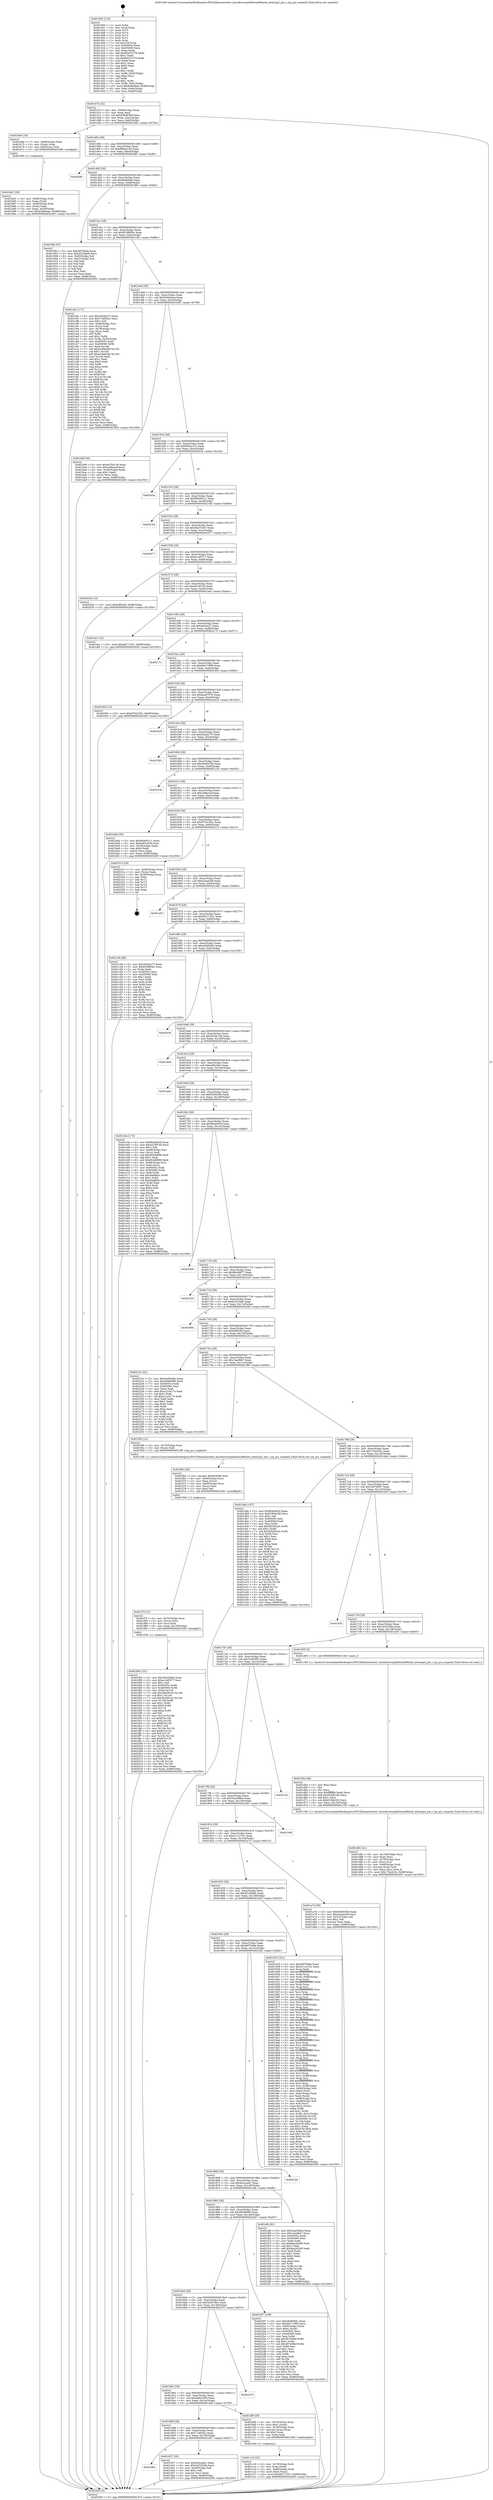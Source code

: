 digraph "0x401400" {
  label = "0x401400 (/mnt/c/Users/mathe/Desktop/tcc/POCII/binaries/extr_linuxdriversplatformx86intel_atomisp2_pm.c_isp_pci_suspend_Final-ollvm.out::main(0))"
  labelloc = "t"
  node[shape=record]

  Entry [label="",width=0.3,height=0.3,shape=circle,fillcolor=black,style=filled]
  "0x401474" [label="{
     0x401474 [32]\l
     | [instrs]\l
     &nbsp;&nbsp;0x401474 \<+6\>: mov -0x98(%rbp),%eax\l
     &nbsp;&nbsp;0x40147a \<+2\>: mov %eax,%ecx\l
     &nbsp;&nbsp;0x40147c \<+6\>: sub $0x836d93b9,%ecx\l
     &nbsp;&nbsp;0x401482 \<+6\>: mov %eax,-0xac(%rbp)\l
     &nbsp;&nbsp;0x401488 \<+6\>: mov %ecx,-0xb0(%rbp)\l
     &nbsp;&nbsp;0x40148e \<+6\>: je 0000000000401b6e \<main+0x76e\>\l
  }"]
  "0x401b6e" [label="{
     0x401b6e [19]\l
     | [instrs]\l
     &nbsp;&nbsp;0x401b6e \<+7\>: mov -0x88(%rbp),%rax\l
     &nbsp;&nbsp;0x401b75 \<+3\>: mov (%rax),%rax\l
     &nbsp;&nbsp;0x401b78 \<+4\>: mov 0x8(%rax),%rdi\l
     &nbsp;&nbsp;0x401b7c \<+5\>: call 0000000000401060 \<atoi@plt\>\l
     | [calls]\l
     &nbsp;&nbsp;0x401060 \{1\} (unknown)\l
  }"]
  "0x401494" [label="{
     0x401494 [28]\l
     | [instrs]\l
     &nbsp;&nbsp;0x401494 \<+5\>: jmp 0000000000401499 \<main+0x99\>\l
     &nbsp;&nbsp;0x401499 \<+6\>: mov -0xac(%rbp),%eax\l
     &nbsp;&nbsp;0x40149f \<+5\>: sub $0x889a414d,%eax\l
     &nbsp;&nbsp;0x4014a4 \<+6\>: mov %eax,-0xb4(%rbp)\l
     &nbsp;&nbsp;0x4014aa \<+6\>: je 00000000004020f6 \<main+0xcf6\>\l
  }"]
  Exit [label="",width=0.3,height=0.3,shape=circle,fillcolor=black,style=filled,peripheries=2]
  "0x4020f6" [label="{
     0x4020f6\l
  }", style=dashed]
  "0x4014b0" [label="{
     0x4014b0 [28]\l
     | [instrs]\l
     &nbsp;&nbsp;0x4014b0 \<+5\>: jmp 00000000004014b5 \<main+0xb5\>\l
     &nbsp;&nbsp;0x4014b5 \<+6\>: mov -0xac(%rbp),%eax\l
     &nbsp;&nbsp;0x4014bb \<+5\>: sub $0x8afe66a0,%eax\l
     &nbsp;&nbsp;0x4014c0 \<+6\>: mov %eax,-0xb8(%rbp)\l
     &nbsp;&nbsp;0x4014c6 \<+6\>: je 00000000004018fe \<main+0x4fe\>\l
  }"]
  "0x401f94" [label="{
     0x401f94 [151]\l
     | [instrs]\l
     &nbsp;&nbsp;0x401f94 \<+5\>: mov $0x34a309bd,%eax\l
     &nbsp;&nbsp;0x401f99 \<+5\>: mov $0xa1cd5577,%esi\l
     &nbsp;&nbsp;0x401f9e \<+2\>: mov $0x1,%dl\l
     &nbsp;&nbsp;0x401fa0 \<+8\>: mov 0x40505c,%r8d\l
     &nbsp;&nbsp;0x401fa8 \<+8\>: mov 0x405060,%r9d\l
     &nbsp;&nbsp;0x401fb0 \<+3\>: mov %r8d,%r10d\l
     &nbsp;&nbsp;0x401fb3 \<+7\>: add $0x26a091e2,%r10d\l
     &nbsp;&nbsp;0x401fba \<+4\>: sub $0x1,%r10d\l
     &nbsp;&nbsp;0x401fbe \<+7\>: sub $0x26a091e2,%r10d\l
     &nbsp;&nbsp;0x401fc5 \<+4\>: imul %r10d,%r8d\l
     &nbsp;&nbsp;0x401fc9 \<+4\>: and $0x1,%r8d\l
     &nbsp;&nbsp;0x401fcd \<+4\>: cmp $0x0,%r8d\l
     &nbsp;&nbsp;0x401fd1 \<+4\>: sete %r11b\l
     &nbsp;&nbsp;0x401fd5 \<+4\>: cmp $0xa,%r9d\l
     &nbsp;&nbsp;0x401fd9 \<+3\>: setl %bl\l
     &nbsp;&nbsp;0x401fdc \<+3\>: mov %r11b,%r14b\l
     &nbsp;&nbsp;0x401fdf \<+4\>: xor $0xff,%r14b\l
     &nbsp;&nbsp;0x401fe3 \<+3\>: mov %bl,%r15b\l
     &nbsp;&nbsp;0x401fe6 \<+4\>: xor $0xff,%r15b\l
     &nbsp;&nbsp;0x401fea \<+3\>: xor $0x1,%dl\l
     &nbsp;&nbsp;0x401fed \<+3\>: mov %r14b,%r12b\l
     &nbsp;&nbsp;0x401ff0 \<+4\>: and $0xff,%r12b\l
     &nbsp;&nbsp;0x401ff4 \<+3\>: and %dl,%r11b\l
     &nbsp;&nbsp;0x401ff7 \<+3\>: mov %r15b,%r13b\l
     &nbsp;&nbsp;0x401ffa \<+4\>: and $0xff,%r13b\l
     &nbsp;&nbsp;0x401ffe \<+2\>: and %dl,%bl\l
     &nbsp;&nbsp;0x402000 \<+3\>: or %r11b,%r12b\l
     &nbsp;&nbsp;0x402003 \<+3\>: or %bl,%r13b\l
     &nbsp;&nbsp;0x402006 \<+3\>: xor %r13b,%r12b\l
     &nbsp;&nbsp;0x402009 \<+3\>: or %r15b,%r14b\l
     &nbsp;&nbsp;0x40200c \<+4\>: xor $0xff,%r14b\l
     &nbsp;&nbsp;0x402010 \<+3\>: or $0x1,%dl\l
     &nbsp;&nbsp;0x402013 \<+3\>: and %dl,%r14b\l
     &nbsp;&nbsp;0x402016 \<+3\>: or %r14b,%r12b\l
     &nbsp;&nbsp;0x402019 \<+4\>: test $0x1,%r12b\l
     &nbsp;&nbsp;0x40201d \<+3\>: cmovne %esi,%eax\l
     &nbsp;&nbsp;0x402020 \<+6\>: mov %eax,-0x98(%rbp)\l
     &nbsp;&nbsp;0x402026 \<+5\>: jmp 0000000000402450 \<main+0x1050\>\l
  }"]
  "0x4018fe" [label="{
     0x4018fe [53]\l
     | [instrs]\l
     &nbsp;&nbsp;0x4018fe \<+5\>: mov $0x46f794de,%eax\l
     &nbsp;&nbsp;0x401903 \<+5\>: mov $0x4223bbf4,%ecx\l
     &nbsp;&nbsp;0x401908 \<+6\>: mov -0x92(%rbp),%dl\l
     &nbsp;&nbsp;0x40190e \<+7\>: mov -0x91(%rbp),%sil\l
     &nbsp;&nbsp;0x401915 \<+3\>: mov %dl,%dil\l
     &nbsp;&nbsp;0x401918 \<+3\>: and %sil,%dil\l
     &nbsp;&nbsp;0x40191b \<+3\>: xor %sil,%dl\l
     &nbsp;&nbsp;0x40191e \<+3\>: or %dl,%dil\l
     &nbsp;&nbsp;0x401921 \<+4\>: test $0x1,%dil\l
     &nbsp;&nbsp;0x401925 \<+3\>: cmovne %ecx,%eax\l
     &nbsp;&nbsp;0x401928 \<+6\>: mov %eax,-0x98(%rbp)\l
     &nbsp;&nbsp;0x40192e \<+5\>: jmp 0000000000402450 \<main+0x1050\>\l
  }"]
  "0x4014cc" [label="{
     0x4014cc [28]\l
     | [instrs]\l
     &nbsp;&nbsp;0x4014cc \<+5\>: jmp 00000000004014d1 \<main+0xd1\>\l
     &nbsp;&nbsp;0x4014d1 \<+6\>: mov -0xac(%rbp),%eax\l
     &nbsp;&nbsp;0x4014d7 \<+5\>: sub $0x933880bc,%eax\l
     &nbsp;&nbsp;0x4014dc \<+6\>: mov %eax,-0xbc(%rbp)\l
     &nbsp;&nbsp;0x4014e2 \<+6\>: je 0000000000401c8c \<main+0x88c\>\l
  }"]
  "0x402450" [label="{
     0x402450 [5]\l
     | [instrs]\l
     &nbsp;&nbsp;0x402450 \<+5\>: jmp 0000000000401474 \<main+0x74\>\l
  }"]
  "0x401400" [label="{
     0x401400 [116]\l
     | [instrs]\l
     &nbsp;&nbsp;0x401400 \<+1\>: push %rbp\l
     &nbsp;&nbsp;0x401401 \<+3\>: mov %rsp,%rbp\l
     &nbsp;&nbsp;0x401404 \<+2\>: push %r15\l
     &nbsp;&nbsp;0x401406 \<+2\>: push %r14\l
     &nbsp;&nbsp;0x401408 \<+2\>: push %r13\l
     &nbsp;&nbsp;0x40140a \<+2\>: push %r12\l
     &nbsp;&nbsp;0x40140c \<+1\>: push %rbx\l
     &nbsp;&nbsp;0x40140d \<+7\>: sub $0x158,%rsp\l
     &nbsp;&nbsp;0x401414 \<+7\>: mov 0x40505c,%eax\l
     &nbsp;&nbsp;0x40141b \<+7\>: mov 0x405060,%ecx\l
     &nbsp;&nbsp;0x401422 \<+2\>: mov %eax,%edx\l
     &nbsp;&nbsp;0x401424 \<+6\>: add $0xb0251378,%edx\l
     &nbsp;&nbsp;0x40142a \<+3\>: sub $0x1,%edx\l
     &nbsp;&nbsp;0x40142d \<+6\>: sub $0xb0251378,%edx\l
     &nbsp;&nbsp;0x401433 \<+3\>: imul %edx,%eax\l
     &nbsp;&nbsp;0x401436 \<+3\>: and $0x1,%eax\l
     &nbsp;&nbsp;0x401439 \<+3\>: cmp $0x0,%eax\l
     &nbsp;&nbsp;0x40143c \<+4\>: sete %r8b\l
     &nbsp;&nbsp;0x401440 \<+4\>: and $0x1,%r8b\l
     &nbsp;&nbsp;0x401444 \<+7\>: mov %r8b,-0x92(%rbp)\l
     &nbsp;&nbsp;0x40144b \<+3\>: cmp $0xa,%ecx\l
     &nbsp;&nbsp;0x40144e \<+4\>: setl %r8b\l
     &nbsp;&nbsp;0x401452 \<+4\>: and $0x1,%r8b\l
     &nbsp;&nbsp;0x401456 \<+7\>: mov %r8b,-0x91(%rbp)\l
     &nbsp;&nbsp;0x40145d \<+10\>: movl $0x8afe66a0,-0x98(%rbp)\l
     &nbsp;&nbsp;0x401467 \<+6\>: mov %edi,-0x9c(%rbp)\l
     &nbsp;&nbsp;0x40146d \<+7\>: mov %rsi,-0xa8(%rbp)\l
  }"]
  "0x401f7f" [label="{
     0x401f7f [21]\l
     | [instrs]\l
     &nbsp;&nbsp;0x401f7f \<+4\>: mov -0x70(%rbp),%rcx\l
     &nbsp;&nbsp;0x401f83 \<+3\>: mov (%rcx),%rcx\l
     &nbsp;&nbsp;0x401f86 \<+3\>: mov %rcx,%rdi\l
     &nbsp;&nbsp;0x401f89 \<+6\>: mov %eax,-0x158(%rbp)\l
     &nbsp;&nbsp;0x401f8f \<+5\>: call 0000000000401030 \<free@plt\>\l
     | [calls]\l
     &nbsp;&nbsp;0x401030 \{1\} (unknown)\l
  }"]
  "0x401c8c" [label="{
     0x401c8c [171]\l
     | [instrs]\l
     &nbsp;&nbsp;0x401c8c \<+5\>: mov $0xc62da275,%eax\l
     &nbsp;&nbsp;0x401c91 \<+5\>: mov $0x71df45ec,%ecx\l
     &nbsp;&nbsp;0x401c96 \<+2\>: mov $0x1,%dl\l
     &nbsp;&nbsp;0x401c98 \<+4\>: mov -0x68(%rbp),%rsi\l
     &nbsp;&nbsp;0x401c9c \<+2\>: mov (%rsi),%edi\l
     &nbsp;&nbsp;0x401c9e \<+4\>: mov -0x78(%rbp),%rsi\l
     &nbsp;&nbsp;0x401ca2 \<+2\>: cmp (%rsi),%edi\l
     &nbsp;&nbsp;0x401ca4 \<+4\>: setl %r8b\l
     &nbsp;&nbsp;0x401ca8 \<+4\>: and $0x1,%r8b\l
     &nbsp;&nbsp;0x401cac \<+4\>: mov %r8b,-0x29(%rbp)\l
     &nbsp;&nbsp;0x401cb0 \<+7\>: mov 0x40505c,%edi\l
     &nbsp;&nbsp;0x401cb7 \<+8\>: mov 0x405060,%r9d\l
     &nbsp;&nbsp;0x401cbf \<+3\>: mov %edi,%r10d\l
     &nbsp;&nbsp;0x401cc2 \<+7\>: sub $0xe24bb2b6,%r10d\l
     &nbsp;&nbsp;0x401cc9 \<+4\>: sub $0x1,%r10d\l
     &nbsp;&nbsp;0x401ccd \<+7\>: add $0xe24bb2b6,%r10d\l
     &nbsp;&nbsp;0x401cd4 \<+4\>: imul %r10d,%edi\l
     &nbsp;&nbsp;0x401cd8 \<+3\>: and $0x1,%edi\l
     &nbsp;&nbsp;0x401cdb \<+3\>: cmp $0x0,%edi\l
     &nbsp;&nbsp;0x401cde \<+4\>: sete %r8b\l
     &nbsp;&nbsp;0x401ce2 \<+4\>: cmp $0xa,%r9d\l
     &nbsp;&nbsp;0x401ce6 \<+4\>: setl %r11b\l
     &nbsp;&nbsp;0x401cea \<+3\>: mov %r8b,%bl\l
     &nbsp;&nbsp;0x401ced \<+3\>: xor $0xff,%bl\l
     &nbsp;&nbsp;0x401cf0 \<+3\>: mov %r11b,%r14b\l
     &nbsp;&nbsp;0x401cf3 \<+4\>: xor $0xff,%r14b\l
     &nbsp;&nbsp;0x401cf7 \<+3\>: xor $0x0,%dl\l
     &nbsp;&nbsp;0x401cfa \<+3\>: mov %bl,%r15b\l
     &nbsp;&nbsp;0x401cfd \<+4\>: and $0x0,%r15b\l
     &nbsp;&nbsp;0x401d01 \<+3\>: and %dl,%r8b\l
     &nbsp;&nbsp;0x401d04 \<+3\>: mov %r14b,%r12b\l
     &nbsp;&nbsp;0x401d07 \<+4\>: and $0x0,%r12b\l
     &nbsp;&nbsp;0x401d0b \<+3\>: and %dl,%r11b\l
     &nbsp;&nbsp;0x401d0e \<+3\>: or %r8b,%r15b\l
     &nbsp;&nbsp;0x401d11 \<+3\>: or %r11b,%r12b\l
     &nbsp;&nbsp;0x401d14 \<+3\>: xor %r12b,%r15b\l
     &nbsp;&nbsp;0x401d17 \<+3\>: or %r14b,%bl\l
     &nbsp;&nbsp;0x401d1a \<+3\>: xor $0xff,%bl\l
     &nbsp;&nbsp;0x401d1d \<+3\>: or $0x0,%dl\l
     &nbsp;&nbsp;0x401d20 \<+2\>: and %dl,%bl\l
     &nbsp;&nbsp;0x401d22 \<+3\>: or %bl,%r15b\l
     &nbsp;&nbsp;0x401d25 \<+4\>: test $0x1,%r15b\l
     &nbsp;&nbsp;0x401d29 \<+3\>: cmovne %ecx,%eax\l
     &nbsp;&nbsp;0x401d2c \<+6\>: mov %eax,-0x98(%rbp)\l
     &nbsp;&nbsp;0x401d32 \<+5\>: jmp 0000000000402450 \<main+0x1050\>\l
  }"]
  "0x4014e8" [label="{
     0x4014e8 [28]\l
     | [instrs]\l
     &nbsp;&nbsp;0x4014e8 \<+5\>: jmp 00000000004014ed \<main+0xed\>\l
     &nbsp;&nbsp;0x4014ed \<+6\>: mov -0xac(%rbp),%eax\l
     &nbsp;&nbsp;0x4014f3 \<+5\>: sub $0x934b4eae,%eax\l
     &nbsp;&nbsp;0x4014f8 \<+6\>: mov %eax,-0xc0(%rbp)\l
     &nbsp;&nbsp;0x4014fe \<+6\>: je 0000000000401b9f \<main+0x79f\>\l
  }"]
  "0x401f62" [label="{
     0x401f62 [29]\l
     | [instrs]\l
     &nbsp;&nbsp;0x401f62 \<+10\>: movabs $0x4030d6,%rdi\l
     &nbsp;&nbsp;0x401f6c \<+4\>: mov -0x60(%rbp),%rcx\l
     &nbsp;&nbsp;0x401f70 \<+2\>: mov %eax,(%rcx)\l
     &nbsp;&nbsp;0x401f72 \<+4\>: mov -0x60(%rbp),%rcx\l
     &nbsp;&nbsp;0x401f76 \<+2\>: mov (%rcx),%esi\l
     &nbsp;&nbsp;0x401f78 \<+2\>: mov $0x0,%al\l
     &nbsp;&nbsp;0x401f7a \<+5\>: call 0000000000401040 \<printf@plt\>\l
     | [calls]\l
     &nbsp;&nbsp;0x401040 \{1\} (unknown)\l
  }"]
  "0x401b9f" [label="{
     0x401b9f [30]\l
     | [instrs]\l
     &nbsp;&nbsp;0x401b9f \<+5\>: mov $0xed7be136,%eax\l
     &nbsp;&nbsp;0x401ba4 \<+5\>: mov $0xce9becaf,%ecx\l
     &nbsp;&nbsp;0x401ba9 \<+3\>: mov -0x30(%rbp),%edx\l
     &nbsp;&nbsp;0x401bac \<+3\>: cmp $0x1,%edx\l
     &nbsp;&nbsp;0x401baf \<+3\>: cmovl %ecx,%eax\l
     &nbsp;&nbsp;0x401bb2 \<+6\>: mov %eax,-0x98(%rbp)\l
     &nbsp;&nbsp;0x401bb8 \<+5\>: jmp 0000000000402450 \<main+0x1050\>\l
  }"]
  "0x401504" [label="{
     0x401504 [28]\l
     | [instrs]\l
     &nbsp;&nbsp;0x401504 \<+5\>: jmp 0000000000401509 \<main+0x109\>\l
     &nbsp;&nbsp;0x401509 \<+6\>: mov -0xac(%rbp),%eax\l
     &nbsp;&nbsp;0x40150f \<+5\>: sub $0x939ac312,%eax\l
     &nbsp;&nbsp;0x401514 \<+6\>: mov %eax,-0xc4(%rbp)\l
     &nbsp;&nbsp;0x40151a \<+6\>: je 000000000040203a \<main+0xc3a\>\l
  }"]
  "0x401d82" [label="{
     0x401d82 [41]\l
     | [instrs]\l
     &nbsp;&nbsp;0x401d82 \<+6\>: mov -0x154(%rbp),%ecx\l
     &nbsp;&nbsp;0x401d88 \<+3\>: imul %eax,%ecx\l
     &nbsp;&nbsp;0x401d8b \<+4\>: mov -0x70(%rbp),%rsi\l
     &nbsp;&nbsp;0x401d8f \<+3\>: mov (%rsi),%rsi\l
     &nbsp;&nbsp;0x401d92 \<+4\>: mov -0x68(%rbp),%rdi\l
     &nbsp;&nbsp;0x401d96 \<+3\>: movslq (%rdi),%rdi\l
     &nbsp;&nbsp;0x401d99 \<+3\>: mov %ecx,(%rsi,%rdi,4)\l
     &nbsp;&nbsp;0x401d9c \<+10\>: movl $0x17be423c,-0x98(%rbp)\l
     &nbsp;&nbsp;0x401da6 \<+5\>: jmp 0000000000402450 \<main+0x1050\>\l
  }"]
  "0x40203a" [label="{
     0x40203a\l
  }", style=dashed]
  "0x401520" [label="{
     0x401520 [28]\l
     | [instrs]\l
     &nbsp;&nbsp;0x401520 \<+5\>: jmp 0000000000401525 \<main+0x125\>\l
     &nbsp;&nbsp;0x401525 \<+6\>: mov -0xac(%rbp),%eax\l
     &nbsp;&nbsp;0x40152b \<+5\>: sub $0x98406211,%eax\l
     &nbsp;&nbsp;0x401530 \<+6\>: mov %eax,-0xc8(%rbp)\l
     &nbsp;&nbsp;0x401536 \<+6\>: je 000000000040216d \<main+0xd6d\>\l
  }"]
  "0x401d5a" [label="{
     0x401d5a [40]\l
     | [instrs]\l
     &nbsp;&nbsp;0x401d5a \<+5\>: mov $0x2,%ecx\l
     &nbsp;&nbsp;0x401d5f \<+1\>: cltd\l
     &nbsp;&nbsp;0x401d60 \<+2\>: idiv %ecx\l
     &nbsp;&nbsp;0x401d62 \<+6\>: imul $0xfffffffe,%edx,%ecx\l
     &nbsp;&nbsp;0x401d68 \<+6\>: add $0x833db183,%ecx\l
     &nbsp;&nbsp;0x401d6e \<+3\>: add $0x1,%ecx\l
     &nbsp;&nbsp;0x401d71 \<+6\>: sub $0x833db183,%ecx\l
     &nbsp;&nbsp;0x401d77 \<+6\>: mov %ecx,-0x154(%rbp)\l
     &nbsp;&nbsp;0x401d7d \<+5\>: call 0000000000401160 \<next_i\>\l
     | [calls]\l
     &nbsp;&nbsp;0x401160 \{1\} (/mnt/c/Users/mathe/Desktop/tcc/POCII/binaries/extr_linuxdriversplatformx86intel_atomisp2_pm.c_isp_pci_suspend_Final-ollvm.out::next_i)\l
  }"]
  "0x40216d" [label="{
     0x40216d\l
  }", style=dashed]
  "0x40153c" [label="{
     0x40153c [28]\l
     | [instrs]\l
     &nbsp;&nbsp;0x40153c \<+5\>: jmp 0000000000401541 \<main+0x141\>\l
     &nbsp;&nbsp;0x401541 \<+6\>: mov -0xac(%rbp),%eax\l
     &nbsp;&nbsp;0x401547 \<+5\>: sub $0x9ad73e47,%eax\l
     &nbsp;&nbsp;0x40154c \<+6\>: mov %eax,-0xcc(%rbp)\l
     &nbsp;&nbsp;0x401552 \<+6\>: je 0000000000402077 \<main+0xc77\>\l
  }"]
  "0x4018f4" [label="{
     0x4018f4\l
  }", style=dashed]
  "0x402077" [label="{
     0x402077\l
  }", style=dashed]
  "0x401558" [label="{
     0x401558 [28]\l
     | [instrs]\l
     &nbsp;&nbsp;0x401558 \<+5\>: jmp 000000000040155d \<main+0x15d\>\l
     &nbsp;&nbsp;0x40155d \<+6\>: mov -0xac(%rbp),%eax\l
     &nbsp;&nbsp;0x401563 \<+5\>: sub $0xa1cd5577,%eax\l
     &nbsp;&nbsp;0x401568 \<+6\>: mov %eax,-0xd0(%rbp)\l
     &nbsp;&nbsp;0x40156e \<+6\>: je 000000000040202b \<main+0xc2b\>\l
  }"]
  "0x401d37" [label="{
     0x401d37 [30]\l
     | [instrs]\l
     &nbsp;&nbsp;0x401d37 \<+5\>: mov $0x4a5cead1,%eax\l
     &nbsp;&nbsp;0x401d3c \<+5\>: mov $0x2433228a,%ecx\l
     &nbsp;&nbsp;0x401d41 \<+3\>: mov -0x29(%rbp),%dl\l
     &nbsp;&nbsp;0x401d44 \<+3\>: test $0x1,%dl\l
     &nbsp;&nbsp;0x401d47 \<+3\>: cmovne %ecx,%eax\l
     &nbsp;&nbsp;0x401d4a \<+6\>: mov %eax,-0x98(%rbp)\l
     &nbsp;&nbsp;0x401d50 \<+5\>: jmp 0000000000402450 \<main+0x1050\>\l
  }"]
  "0x40202b" [label="{
     0x40202b [15]\l
     | [instrs]\l
     &nbsp;&nbsp;0x40202b \<+10\>: movl $0xfcff3c0b,-0x98(%rbp)\l
     &nbsp;&nbsp;0x402035 \<+5\>: jmp 0000000000402450 \<main+0x1050\>\l
  }"]
  "0x401574" [label="{
     0x401574 [28]\l
     | [instrs]\l
     &nbsp;&nbsp;0x401574 \<+5\>: jmp 0000000000401579 \<main+0x179\>\l
     &nbsp;&nbsp;0x401579 \<+6\>: mov -0xac(%rbp),%eax\l
     &nbsp;&nbsp;0x40157f \<+5\>: sub $0xa519f15d,%eax\l
     &nbsp;&nbsp;0x401584 \<+6\>: mov %eax,-0xd4(%rbp)\l
     &nbsp;&nbsp;0x40158a \<+6\>: je 0000000000401eec \<main+0xaec\>\l
  }"]
  "0x401c16" [label="{
     0x401c16 [32]\l
     | [instrs]\l
     &nbsp;&nbsp;0x401c16 \<+4\>: mov -0x70(%rbp),%rdi\l
     &nbsp;&nbsp;0x401c1a \<+3\>: mov %rax,(%rdi)\l
     &nbsp;&nbsp;0x401c1d \<+4\>: mov -0x68(%rbp),%rax\l
     &nbsp;&nbsp;0x401c21 \<+6\>: movl $0x0,(%rax)\l
     &nbsp;&nbsp;0x401c27 \<+10\>: movl $0xe6271551,-0x98(%rbp)\l
     &nbsp;&nbsp;0x401c31 \<+5\>: jmp 0000000000402450 \<main+0x1050\>\l
  }"]
  "0x401eec" [label="{
     0x401eec [15]\l
     | [instrs]\l
     &nbsp;&nbsp;0x401eec \<+10\>: movl $0xe6271551,-0x98(%rbp)\l
     &nbsp;&nbsp;0x401ef6 \<+5\>: jmp 0000000000402450 \<main+0x1050\>\l
  }"]
  "0x401590" [label="{
     0x401590 [28]\l
     | [instrs]\l
     &nbsp;&nbsp;0x401590 \<+5\>: jmp 0000000000401595 \<main+0x195\>\l
     &nbsp;&nbsp;0x401595 \<+6\>: mov -0xac(%rbp),%eax\l
     &nbsp;&nbsp;0x40159b \<+5\>: sub $0xaefc5a27,%eax\l
     &nbsp;&nbsp;0x4015a0 \<+6\>: mov %eax,-0xd8(%rbp)\l
     &nbsp;&nbsp;0x4015a6 \<+6\>: je 000000000040217c \<main+0xd7c\>\l
  }"]
  "0x4018d8" [label="{
     0x4018d8 [28]\l
     | [instrs]\l
     &nbsp;&nbsp;0x4018d8 \<+5\>: jmp 00000000004018dd \<main+0x4dd\>\l
     &nbsp;&nbsp;0x4018dd \<+6\>: mov -0xac(%rbp),%eax\l
     &nbsp;&nbsp;0x4018e3 \<+5\>: sub $0x71df45ec,%eax\l
     &nbsp;&nbsp;0x4018e8 \<+6\>: mov %eax,-0x150(%rbp)\l
     &nbsp;&nbsp;0x4018ee \<+6\>: je 0000000000401d37 \<main+0x937\>\l
  }"]
  "0x40217c" [label="{
     0x40217c\l
  }", style=dashed]
  "0x4015ac" [label="{
     0x4015ac [28]\l
     | [instrs]\l
     &nbsp;&nbsp;0x4015ac \<+5\>: jmp 00000000004015b1 \<main+0x1b1\>\l
     &nbsp;&nbsp;0x4015b1 \<+6\>: mov -0xac(%rbp),%eax\l
     &nbsp;&nbsp;0x4015b7 \<+5\>: sub $0xb0e71999,%eax\l
     &nbsp;&nbsp;0x4015bc \<+6\>: mov %eax,-0xdc(%rbp)\l
     &nbsp;&nbsp;0x4015c2 \<+6\>: je 0000000000402304 \<main+0xf04\>\l
  }"]
  "0x401bf9" [label="{
     0x401bf9 [29]\l
     | [instrs]\l
     &nbsp;&nbsp;0x401bf9 \<+4\>: mov -0x78(%rbp),%rax\l
     &nbsp;&nbsp;0x401bfd \<+6\>: movl $0x1,(%rax)\l
     &nbsp;&nbsp;0x401c03 \<+4\>: mov -0x78(%rbp),%rax\l
     &nbsp;&nbsp;0x401c07 \<+3\>: movslq (%rax),%rax\l
     &nbsp;&nbsp;0x401c0a \<+4\>: shl $0x2,%rax\l
     &nbsp;&nbsp;0x401c0e \<+3\>: mov %rax,%rdi\l
     &nbsp;&nbsp;0x401c11 \<+5\>: call 0000000000401050 \<malloc@plt\>\l
     | [calls]\l
     &nbsp;&nbsp;0x401050 \{1\} (unknown)\l
  }"]
  "0x402304" [label="{
     0x402304 [15]\l
     | [instrs]\l
     &nbsp;&nbsp;0x402304 \<+10\>: movl $0xd7041561,-0x98(%rbp)\l
     &nbsp;&nbsp;0x40230e \<+5\>: jmp 0000000000402450 \<main+0x1050\>\l
  }"]
  "0x4015c8" [label="{
     0x4015c8 [28]\l
     | [instrs]\l
     &nbsp;&nbsp;0x4015c8 \<+5\>: jmp 00000000004015cd \<main+0x1cd\>\l
     &nbsp;&nbsp;0x4015cd \<+6\>: mov -0xac(%rbp),%eax\l
     &nbsp;&nbsp;0x4015d3 \<+5\>: sub $0xbee9757b,%eax\l
     &nbsp;&nbsp;0x4015d8 \<+6\>: mov %eax,-0xe0(%rbp)\l
     &nbsp;&nbsp;0x4015de \<+6\>: je 0000000000402425 \<main+0x1025\>\l
  }"]
  "0x4018bc" [label="{
     0x4018bc [28]\l
     | [instrs]\l
     &nbsp;&nbsp;0x4018bc \<+5\>: jmp 00000000004018c1 \<main+0x4c1\>\l
     &nbsp;&nbsp;0x4018c1 \<+6\>: mov -0xac(%rbp),%eax\l
     &nbsp;&nbsp;0x4018c7 \<+5\>: sub $0x6e83c436,%eax\l
     &nbsp;&nbsp;0x4018cc \<+6\>: mov %eax,-0x14c(%rbp)\l
     &nbsp;&nbsp;0x4018d2 \<+6\>: je 0000000000401bf9 \<main+0x7f9\>\l
  }"]
  "0x402425" [label="{
     0x402425\l
  }", style=dashed]
  "0x4015e4" [label="{
     0x4015e4 [28]\l
     | [instrs]\l
     &nbsp;&nbsp;0x4015e4 \<+5\>: jmp 00000000004015e9 \<main+0x1e9\>\l
     &nbsp;&nbsp;0x4015e9 \<+6\>: mov -0xac(%rbp),%eax\l
     &nbsp;&nbsp;0x4015ef \<+5\>: sub $0xc62da275,%eax\l
     &nbsp;&nbsp;0x4015f4 \<+6\>: mov %eax,-0xe4(%rbp)\l
     &nbsp;&nbsp;0x4015fa \<+6\>: je 0000000000402391 \<main+0xf91\>\l
  }"]
  "0x402370" [label="{
     0x402370\l
  }", style=dashed]
  "0x402391" [label="{
     0x402391\l
  }", style=dashed]
  "0x401600" [label="{
     0x401600 [28]\l
     | [instrs]\l
     &nbsp;&nbsp;0x401600 \<+5\>: jmp 0000000000401605 \<main+0x205\>\l
     &nbsp;&nbsp;0x401605 \<+6\>: mov -0xac(%rbp),%eax\l
     &nbsp;&nbsp;0x40160b \<+5\>: sub $0xc8d9d10b,%eax\l
     &nbsp;&nbsp;0x401610 \<+6\>: mov %eax,-0xe8(%rbp)\l
     &nbsp;&nbsp;0x401616 \<+6\>: je 0000000000402120 \<main+0xd20\>\l
  }"]
  "0x4018a0" [label="{
     0x4018a0 [28]\l
     | [instrs]\l
     &nbsp;&nbsp;0x4018a0 \<+5\>: jmp 00000000004018a5 \<main+0x4a5\>\l
     &nbsp;&nbsp;0x4018a5 \<+6\>: mov -0xac(%rbp),%eax\l
     &nbsp;&nbsp;0x4018ab \<+5\>: sub $0x5e5510e3,%eax\l
     &nbsp;&nbsp;0x4018b0 \<+6\>: mov %eax,-0x148(%rbp)\l
     &nbsp;&nbsp;0x4018b6 \<+6\>: je 0000000000402370 \<main+0xf70\>\l
  }"]
  "0x402120" [label="{
     0x402120\l
  }", style=dashed]
  "0x40161c" [label="{
     0x40161c [28]\l
     | [instrs]\l
     &nbsp;&nbsp;0x40161c \<+5\>: jmp 0000000000401621 \<main+0x221\>\l
     &nbsp;&nbsp;0x401621 \<+6\>: mov -0xac(%rbp),%eax\l
     &nbsp;&nbsp;0x401627 \<+5\>: sub $0xce9becaf,%eax\l
     &nbsp;&nbsp;0x40162c \<+6\>: mov %eax,-0xec(%rbp)\l
     &nbsp;&nbsp;0x401632 \<+6\>: je 0000000000401bdb \<main+0x7db\>\l
  }"]
  "0x402297" [label="{
     0x402297 [109]\l
     | [instrs]\l
     &nbsp;&nbsp;0x402297 \<+5\>: mov $0xe6d0049c,%eax\l
     &nbsp;&nbsp;0x40229c \<+5\>: mov $0xb0e71999,%ecx\l
     &nbsp;&nbsp;0x4022a1 \<+7\>: mov -0x90(%rbp),%rdx\l
     &nbsp;&nbsp;0x4022a8 \<+6\>: movl $0x0,(%rdx)\l
     &nbsp;&nbsp;0x4022ae \<+7\>: mov 0x40505c,%esi\l
     &nbsp;&nbsp;0x4022b5 \<+7\>: mov 0x405060,%edi\l
     &nbsp;&nbsp;0x4022bc \<+3\>: mov %esi,%r8d\l
     &nbsp;&nbsp;0x4022bf \<+7\>: add $0x497a08ef,%r8d\l
     &nbsp;&nbsp;0x4022c6 \<+4\>: sub $0x1,%r8d\l
     &nbsp;&nbsp;0x4022ca \<+7\>: sub $0x497a08ef,%r8d\l
     &nbsp;&nbsp;0x4022d1 \<+4\>: imul %r8d,%esi\l
     &nbsp;&nbsp;0x4022d5 \<+3\>: and $0x1,%esi\l
     &nbsp;&nbsp;0x4022d8 \<+3\>: cmp $0x0,%esi\l
     &nbsp;&nbsp;0x4022db \<+4\>: sete %r9b\l
     &nbsp;&nbsp;0x4022df \<+3\>: cmp $0xa,%edi\l
     &nbsp;&nbsp;0x4022e2 \<+4\>: setl %r10b\l
     &nbsp;&nbsp;0x4022e6 \<+3\>: mov %r9b,%r11b\l
     &nbsp;&nbsp;0x4022e9 \<+3\>: and %r10b,%r11b\l
     &nbsp;&nbsp;0x4022ec \<+3\>: xor %r10b,%r9b\l
     &nbsp;&nbsp;0x4022ef \<+3\>: or %r9b,%r11b\l
     &nbsp;&nbsp;0x4022f2 \<+4\>: test $0x1,%r11b\l
     &nbsp;&nbsp;0x4022f6 \<+3\>: cmovne %ecx,%eax\l
     &nbsp;&nbsp;0x4022f9 \<+6\>: mov %eax,-0x98(%rbp)\l
     &nbsp;&nbsp;0x4022ff \<+5\>: jmp 0000000000402450 \<main+0x1050\>\l
  }"]
  "0x401bdb" [label="{
     0x401bdb [30]\l
     | [instrs]\l
     &nbsp;&nbsp;0x401bdb \<+5\>: mov $0x98406211,%eax\l
     &nbsp;&nbsp;0x401be0 \<+5\>: mov $0x6e83c436,%ecx\l
     &nbsp;&nbsp;0x401be5 \<+3\>: mov -0x30(%rbp),%edx\l
     &nbsp;&nbsp;0x401be8 \<+3\>: cmp $0x0,%edx\l
     &nbsp;&nbsp;0x401beb \<+3\>: cmove %ecx,%eax\l
     &nbsp;&nbsp;0x401bee \<+6\>: mov %eax,-0x98(%rbp)\l
     &nbsp;&nbsp;0x401bf4 \<+5\>: jmp 0000000000402450 \<main+0x1050\>\l
  }"]
  "0x401638" [label="{
     0x401638 [28]\l
     | [instrs]\l
     &nbsp;&nbsp;0x401638 \<+5\>: jmp 000000000040163d \<main+0x23d\>\l
     &nbsp;&nbsp;0x40163d \<+6\>: mov -0xac(%rbp),%eax\l
     &nbsp;&nbsp;0x401643 \<+5\>: sub $0xd7041561,%eax\l
     &nbsp;&nbsp;0x401648 \<+6\>: mov %eax,-0xf0(%rbp)\l
     &nbsp;&nbsp;0x40164e \<+6\>: je 0000000000402313 \<main+0xf13\>\l
  }"]
  "0x401884" [label="{
     0x401884 [28]\l
     | [instrs]\l
     &nbsp;&nbsp;0x401884 \<+5\>: jmp 0000000000401889 \<main+0x489\>\l
     &nbsp;&nbsp;0x401889 \<+6\>: mov -0xac(%rbp),%eax\l
     &nbsp;&nbsp;0x40188f \<+5\>: sub $0x4f366989,%eax\l
     &nbsp;&nbsp;0x401894 \<+6\>: mov %eax,-0x144(%rbp)\l
     &nbsp;&nbsp;0x40189a \<+6\>: je 0000000000402297 \<main+0xe97\>\l
  }"]
  "0x402313" [label="{
     0x402313 [24]\l
     | [instrs]\l
     &nbsp;&nbsp;0x402313 \<+7\>: mov -0x90(%rbp),%rax\l
     &nbsp;&nbsp;0x40231a \<+2\>: mov (%rax),%eax\l
     &nbsp;&nbsp;0x40231c \<+4\>: lea -0x28(%rbp),%rsp\l
     &nbsp;&nbsp;0x402320 \<+1\>: pop %rbx\l
     &nbsp;&nbsp;0x402321 \<+2\>: pop %r12\l
     &nbsp;&nbsp;0x402323 \<+2\>: pop %r13\l
     &nbsp;&nbsp;0x402325 \<+2\>: pop %r14\l
     &nbsp;&nbsp;0x402327 \<+2\>: pop %r15\l
     &nbsp;&nbsp;0x402329 \<+1\>: pop %rbp\l
     &nbsp;&nbsp;0x40232a \<+1\>: ret\l
  }"]
  "0x401654" [label="{
     0x401654 [28]\l
     | [instrs]\l
     &nbsp;&nbsp;0x401654 \<+5\>: jmp 0000000000401659 \<main+0x259\>\l
     &nbsp;&nbsp;0x401659 \<+6\>: mov -0xac(%rbp),%eax\l
     &nbsp;&nbsp;0x40165f \<+5\>: sub $0xe2eaac09,%eax\l
     &nbsp;&nbsp;0x401664 \<+6\>: mov %eax,-0xf4(%rbp)\l
     &nbsp;&nbsp;0x40166a \<+6\>: je 0000000000401a92 \<main+0x692\>\l
  }"]
  "0x401efb" [label="{
     0x401efb [91]\l
     | [instrs]\l
     &nbsp;&nbsp;0x401efb \<+5\>: mov $0x34a309bd,%eax\l
     &nbsp;&nbsp;0x401f00 \<+5\>: mov $0x14acf6e7,%ecx\l
     &nbsp;&nbsp;0x401f05 \<+7\>: mov 0x40505c,%edx\l
     &nbsp;&nbsp;0x401f0c \<+7\>: mov 0x405060,%esi\l
     &nbsp;&nbsp;0x401f13 \<+2\>: mov %edx,%edi\l
     &nbsp;&nbsp;0x401f15 \<+6\>: sub $0x8ea26299,%edi\l
     &nbsp;&nbsp;0x401f1b \<+3\>: sub $0x1,%edi\l
     &nbsp;&nbsp;0x401f1e \<+6\>: add $0x8ea26299,%edi\l
     &nbsp;&nbsp;0x401f24 \<+3\>: imul %edi,%edx\l
     &nbsp;&nbsp;0x401f27 \<+3\>: and $0x1,%edx\l
     &nbsp;&nbsp;0x401f2a \<+3\>: cmp $0x0,%edx\l
     &nbsp;&nbsp;0x401f2d \<+4\>: sete %r8b\l
     &nbsp;&nbsp;0x401f31 \<+3\>: cmp $0xa,%esi\l
     &nbsp;&nbsp;0x401f34 \<+4\>: setl %r9b\l
     &nbsp;&nbsp;0x401f38 \<+3\>: mov %r8b,%r10b\l
     &nbsp;&nbsp;0x401f3b \<+3\>: and %r9b,%r10b\l
     &nbsp;&nbsp;0x401f3e \<+3\>: xor %r9b,%r8b\l
     &nbsp;&nbsp;0x401f41 \<+3\>: or %r8b,%r10b\l
     &nbsp;&nbsp;0x401f44 \<+4\>: test $0x1,%r10b\l
     &nbsp;&nbsp;0x401f48 \<+3\>: cmovne %ecx,%eax\l
     &nbsp;&nbsp;0x401f4b \<+6\>: mov %eax,-0x98(%rbp)\l
     &nbsp;&nbsp;0x401f51 \<+5\>: jmp 0000000000402450 \<main+0x1050\>\l
  }"]
  "0x401a92" [label="{
     0x401a92\l
  }", style=dashed]
  "0x401670" [label="{
     0x401670 [28]\l
     | [instrs]\l
     &nbsp;&nbsp;0x401670 \<+5\>: jmp 0000000000401675 \<main+0x275\>\l
     &nbsp;&nbsp;0x401675 \<+6\>: mov -0xac(%rbp),%eax\l
     &nbsp;&nbsp;0x40167b \<+5\>: sub $0xe6271551,%eax\l
     &nbsp;&nbsp;0x401680 \<+6\>: mov %eax,-0xf8(%rbp)\l
     &nbsp;&nbsp;0x401686 \<+6\>: je 0000000000401c36 \<main+0x836\>\l
  }"]
  "0x401868" [label="{
     0x401868 [28]\l
     | [instrs]\l
     &nbsp;&nbsp;0x401868 \<+5\>: jmp 000000000040186d \<main+0x46d\>\l
     &nbsp;&nbsp;0x40186d \<+6\>: mov -0xac(%rbp),%eax\l
     &nbsp;&nbsp;0x401873 \<+5\>: sub $0x4a5cead1,%eax\l
     &nbsp;&nbsp;0x401878 \<+6\>: mov %eax,-0x140(%rbp)\l
     &nbsp;&nbsp;0x40187e \<+6\>: je 0000000000401efb \<main+0xafb\>\l
  }"]
  "0x401c36" [label="{
     0x401c36 [86]\l
     | [instrs]\l
     &nbsp;&nbsp;0x401c36 \<+5\>: mov $0xc62da275,%eax\l
     &nbsp;&nbsp;0x401c3b \<+5\>: mov $0x933880bc,%ecx\l
     &nbsp;&nbsp;0x401c40 \<+2\>: xor %edx,%edx\l
     &nbsp;&nbsp;0x401c42 \<+7\>: mov 0x40505c,%esi\l
     &nbsp;&nbsp;0x401c49 \<+7\>: mov 0x405060,%edi\l
     &nbsp;&nbsp;0x401c50 \<+3\>: sub $0x1,%edx\l
     &nbsp;&nbsp;0x401c53 \<+3\>: mov %esi,%r8d\l
     &nbsp;&nbsp;0x401c56 \<+3\>: add %edx,%r8d\l
     &nbsp;&nbsp;0x401c59 \<+4\>: imul %r8d,%esi\l
     &nbsp;&nbsp;0x401c5d \<+3\>: and $0x1,%esi\l
     &nbsp;&nbsp;0x401c60 \<+3\>: cmp $0x0,%esi\l
     &nbsp;&nbsp;0x401c63 \<+4\>: sete %r9b\l
     &nbsp;&nbsp;0x401c67 \<+3\>: cmp $0xa,%edi\l
     &nbsp;&nbsp;0x401c6a \<+4\>: setl %r10b\l
     &nbsp;&nbsp;0x401c6e \<+3\>: mov %r9b,%r11b\l
     &nbsp;&nbsp;0x401c71 \<+3\>: and %r10b,%r11b\l
     &nbsp;&nbsp;0x401c74 \<+3\>: xor %r10b,%r9b\l
     &nbsp;&nbsp;0x401c77 \<+3\>: or %r9b,%r11b\l
     &nbsp;&nbsp;0x401c7a \<+4\>: test $0x1,%r11b\l
     &nbsp;&nbsp;0x401c7e \<+3\>: cmovne %ecx,%eax\l
     &nbsp;&nbsp;0x401c81 \<+6\>: mov %eax,-0x98(%rbp)\l
     &nbsp;&nbsp;0x401c87 \<+5\>: jmp 0000000000402450 \<main+0x1050\>\l
  }"]
  "0x40168c" [label="{
     0x40168c [28]\l
     | [instrs]\l
     &nbsp;&nbsp;0x40168c \<+5\>: jmp 0000000000401691 \<main+0x291\>\l
     &nbsp;&nbsp;0x401691 \<+6\>: mov -0xac(%rbp),%eax\l
     &nbsp;&nbsp;0x401697 \<+5\>: sub $0xe6d0049c,%eax\l
     &nbsp;&nbsp;0x40169c \<+6\>: mov %eax,-0xfc(%rbp)\l
     &nbsp;&nbsp;0x4016a2 \<+6\>: je 0000000000402439 \<main+0x1039\>\l
  }"]
  "0x40232b" [label="{
     0x40232b\l
  }", style=dashed]
  "0x402439" [label="{
     0x402439\l
  }", style=dashed]
  "0x4016a8" [label="{
     0x4016a8 [28]\l
     | [instrs]\l
     &nbsp;&nbsp;0x4016a8 \<+5\>: jmp 00000000004016ad \<main+0x2ad\>\l
     &nbsp;&nbsp;0x4016ad \<+6\>: mov -0xac(%rbp),%eax\l
     &nbsp;&nbsp;0x4016b3 \<+5\>: sub $0xed7be136,%eax\l
     &nbsp;&nbsp;0x4016b8 \<+6\>: mov %eax,-0x100(%rbp)\l
     &nbsp;&nbsp;0x4016be \<+6\>: je 0000000000401bbd \<main+0x7bd\>\l
  }"]
  "0x401b81" [label="{
     0x401b81 [30]\l
     | [instrs]\l
     &nbsp;&nbsp;0x401b81 \<+4\>: mov -0x80(%rbp),%rdi\l
     &nbsp;&nbsp;0x401b85 \<+2\>: mov %eax,(%rdi)\l
     &nbsp;&nbsp;0x401b87 \<+4\>: mov -0x80(%rbp),%rdi\l
     &nbsp;&nbsp;0x401b8b \<+2\>: mov (%rdi),%eax\l
     &nbsp;&nbsp;0x401b8d \<+3\>: mov %eax,-0x30(%rbp)\l
     &nbsp;&nbsp;0x401b90 \<+10\>: movl $0x934b4eae,-0x98(%rbp)\l
     &nbsp;&nbsp;0x401b9a \<+5\>: jmp 0000000000402450 \<main+0x1050\>\l
  }"]
  "0x401bbd" [label="{
     0x401bbd\l
  }", style=dashed]
  "0x4016c4" [label="{
     0x4016c4 [28]\l
     | [instrs]\l
     &nbsp;&nbsp;0x4016c4 \<+5\>: jmp 00000000004016c9 \<main+0x2c9\>\l
     &nbsp;&nbsp;0x4016c9 \<+6\>: mov -0xac(%rbp),%eax\l
     &nbsp;&nbsp;0x4016cf \<+5\>: sub $0xee9b3a6c,%eax\l
     &nbsp;&nbsp;0x4016d4 \<+6\>: mov %eax,-0x104(%rbp)\l
     &nbsp;&nbsp;0x4016da \<+6\>: je 0000000000401aed \<main+0x6ed\>\l
  }"]
  "0x40184c" [label="{
     0x40184c [28]\l
     | [instrs]\l
     &nbsp;&nbsp;0x40184c \<+5\>: jmp 0000000000401851 \<main+0x451\>\l
     &nbsp;&nbsp;0x401851 \<+6\>: mov -0xac(%rbp),%eax\l
     &nbsp;&nbsp;0x401857 \<+5\>: sub $0x46f794de,%eax\l
     &nbsp;&nbsp;0x40185c \<+6\>: mov %eax,-0x13c(%rbp)\l
     &nbsp;&nbsp;0x401862 \<+6\>: je 000000000040232b \<main+0xf2b\>\l
  }"]
  "0x401aed" [label="{
     0x401aed\l
  }", style=dashed]
  "0x4016e0" [label="{
     0x4016e0 [28]\l
     | [instrs]\l
     &nbsp;&nbsp;0x4016e0 \<+5\>: jmp 00000000004016e5 \<main+0x2e5\>\l
     &nbsp;&nbsp;0x4016e5 \<+6\>: mov -0xac(%rbp),%eax\l
     &nbsp;&nbsp;0x4016eb \<+5\>: sub $0xf190d186,%eax\l
     &nbsp;&nbsp;0x4016f0 \<+6\>: mov %eax,-0x108(%rbp)\l
     &nbsp;&nbsp;0x4016f6 \<+6\>: je 0000000000401e3e \<main+0xa3e\>\l
  }"]
  "0x401933" [label="{
     0x401933 [321]\l
     | [instrs]\l
     &nbsp;&nbsp;0x401933 \<+5\>: mov $0x46f794de,%eax\l
     &nbsp;&nbsp;0x401938 \<+5\>: mov $0x4111e7e1,%ecx\l
     &nbsp;&nbsp;0x40193d \<+3\>: mov %rsp,%rdx\l
     &nbsp;&nbsp;0x401940 \<+4\>: add $0xfffffffffffffff0,%rdx\l
     &nbsp;&nbsp;0x401944 \<+3\>: mov %rdx,%rsp\l
     &nbsp;&nbsp;0x401947 \<+7\>: mov %rdx,-0x90(%rbp)\l
     &nbsp;&nbsp;0x40194e \<+3\>: mov %rsp,%rdx\l
     &nbsp;&nbsp;0x401951 \<+4\>: add $0xfffffffffffffff0,%rdx\l
     &nbsp;&nbsp;0x401955 \<+3\>: mov %rdx,%rsp\l
     &nbsp;&nbsp;0x401958 \<+3\>: mov %rsp,%rsi\l
     &nbsp;&nbsp;0x40195b \<+4\>: add $0xfffffffffffffff0,%rsi\l
     &nbsp;&nbsp;0x40195f \<+3\>: mov %rsi,%rsp\l
     &nbsp;&nbsp;0x401962 \<+7\>: mov %rsi,-0x88(%rbp)\l
     &nbsp;&nbsp;0x401969 \<+3\>: mov %rsp,%rsi\l
     &nbsp;&nbsp;0x40196c \<+4\>: add $0xfffffffffffffff0,%rsi\l
     &nbsp;&nbsp;0x401970 \<+3\>: mov %rsi,%rsp\l
     &nbsp;&nbsp;0x401973 \<+4\>: mov %rsi,-0x80(%rbp)\l
     &nbsp;&nbsp;0x401977 \<+3\>: mov %rsp,%rsi\l
     &nbsp;&nbsp;0x40197a \<+4\>: add $0xfffffffffffffff0,%rsi\l
     &nbsp;&nbsp;0x40197e \<+3\>: mov %rsi,%rsp\l
     &nbsp;&nbsp;0x401981 \<+4\>: mov %rsi,-0x78(%rbp)\l
     &nbsp;&nbsp;0x401985 \<+3\>: mov %rsp,%rsi\l
     &nbsp;&nbsp;0x401988 \<+4\>: add $0xfffffffffffffff0,%rsi\l
     &nbsp;&nbsp;0x40198c \<+3\>: mov %rsi,%rsp\l
     &nbsp;&nbsp;0x40198f \<+4\>: mov %rsi,-0x70(%rbp)\l
     &nbsp;&nbsp;0x401993 \<+3\>: mov %rsp,%rsi\l
     &nbsp;&nbsp;0x401996 \<+4\>: add $0xfffffffffffffff0,%rsi\l
     &nbsp;&nbsp;0x40199a \<+3\>: mov %rsi,%rsp\l
     &nbsp;&nbsp;0x40199d \<+4\>: mov %rsi,-0x68(%rbp)\l
     &nbsp;&nbsp;0x4019a1 \<+3\>: mov %rsp,%rsi\l
     &nbsp;&nbsp;0x4019a4 \<+4\>: add $0xfffffffffffffff0,%rsi\l
     &nbsp;&nbsp;0x4019a8 \<+3\>: mov %rsi,%rsp\l
     &nbsp;&nbsp;0x4019ab \<+4\>: mov %rsi,-0x60(%rbp)\l
     &nbsp;&nbsp;0x4019af \<+3\>: mov %rsp,%rsi\l
     &nbsp;&nbsp;0x4019b2 \<+4\>: add $0xfffffffffffffff0,%rsi\l
     &nbsp;&nbsp;0x4019b6 \<+3\>: mov %rsi,%rsp\l
     &nbsp;&nbsp;0x4019b9 \<+4\>: mov %rsi,-0x58(%rbp)\l
     &nbsp;&nbsp;0x4019bd \<+3\>: mov %rsp,%rsi\l
     &nbsp;&nbsp;0x4019c0 \<+4\>: add $0xfffffffffffffff0,%rsi\l
     &nbsp;&nbsp;0x4019c4 \<+3\>: mov %rsi,%rsp\l
     &nbsp;&nbsp;0x4019c7 \<+4\>: mov %rsi,-0x50(%rbp)\l
     &nbsp;&nbsp;0x4019cb \<+3\>: mov %rsp,%rsi\l
     &nbsp;&nbsp;0x4019ce \<+4\>: add $0xfffffffffffffff0,%rsi\l
     &nbsp;&nbsp;0x4019d2 \<+3\>: mov %rsi,%rsp\l
     &nbsp;&nbsp;0x4019d5 \<+4\>: mov %rsi,-0x48(%rbp)\l
     &nbsp;&nbsp;0x4019d9 \<+3\>: mov %rsp,%rsi\l
     &nbsp;&nbsp;0x4019dc \<+4\>: add $0xfffffffffffffff0,%rsi\l
     &nbsp;&nbsp;0x4019e0 \<+3\>: mov %rsi,%rsp\l
     &nbsp;&nbsp;0x4019e3 \<+4\>: mov %rsi,-0x40(%rbp)\l
     &nbsp;&nbsp;0x4019e7 \<+7\>: mov -0x90(%rbp),%rsi\l
     &nbsp;&nbsp;0x4019ee \<+6\>: movl $0x0,(%rsi)\l
     &nbsp;&nbsp;0x4019f4 \<+6\>: mov -0x9c(%rbp),%edi\l
     &nbsp;&nbsp;0x4019fa \<+2\>: mov %edi,(%rdx)\l
     &nbsp;&nbsp;0x4019fc \<+7\>: mov -0x88(%rbp),%rsi\l
     &nbsp;&nbsp;0x401a03 \<+7\>: mov -0xa8(%rbp),%r8\l
     &nbsp;&nbsp;0x401a0a \<+3\>: mov %r8,(%rsi)\l
     &nbsp;&nbsp;0x401a0d \<+3\>: cmpl $0x2,(%rdx)\l
     &nbsp;&nbsp;0x401a10 \<+4\>: setne %r9b\l
     &nbsp;&nbsp;0x401a14 \<+4\>: and $0x1,%r9b\l
     &nbsp;&nbsp;0x401a18 \<+4\>: mov %r9b,-0x31(%rbp)\l
     &nbsp;&nbsp;0x401a1c \<+8\>: mov 0x40505c,%r10d\l
     &nbsp;&nbsp;0x401a24 \<+8\>: mov 0x405060,%r11d\l
     &nbsp;&nbsp;0x401a2c \<+3\>: mov %r10d,%ebx\l
     &nbsp;&nbsp;0x401a2f \<+6\>: sub $0xd7814f5a,%ebx\l
     &nbsp;&nbsp;0x401a35 \<+3\>: sub $0x1,%ebx\l
     &nbsp;&nbsp;0x401a38 \<+6\>: add $0xd7814f5a,%ebx\l
     &nbsp;&nbsp;0x401a3e \<+4\>: imul %ebx,%r10d\l
     &nbsp;&nbsp;0x401a42 \<+4\>: and $0x1,%r10d\l
     &nbsp;&nbsp;0x401a46 \<+4\>: cmp $0x0,%r10d\l
     &nbsp;&nbsp;0x401a4a \<+4\>: sete %r9b\l
     &nbsp;&nbsp;0x401a4e \<+4\>: cmp $0xa,%r11d\l
     &nbsp;&nbsp;0x401a52 \<+4\>: setl %r14b\l
     &nbsp;&nbsp;0x401a56 \<+3\>: mov %r9b,%r15b\l
     &nbsp;&nbsp;0x401a59 \<+3\>: and %r14b,%r15b\l
     &nbsp;&nbsp;0x401a5c \<+3\>: xor %r14b,%r9b\l
     &nbsp;&nbsp;0x401a5f \<+3\>: or %r9b,%r15b\l
     &nbsp;&nbsp;0x401a62 \<+4\>: test $0x1,%r15b\l
     &nbsp;&nbsp;0x401a66 \<+3\>: cmovne %ecx,%eax\l
     &nbsp;&nbsp;0x401a69 \<+6\>: mov %eax,-0x98(%rbp)\l
     &nbsp;&nbsp;0x401a6f \<+5\>: jmp 0000000000402450 \<main+0x1050\>\l
  }"]
  "0x401e3e" [label="{
     0x401e3e [174]\l
     | [instrs]\l
     &nbsp;&nbsp;0x401e3e \<+5\>: mov $0xfb4ab63d,%eax\l
     &nbsp;&nbsp;0x401e43 \<+5\>: mov $0xa519f15d,%ecx\l
     &nbsp;&nbsp;0x401e48 \<+2\>: mov $0x1,%dl\l
     &nbsp;&nbsp;0x401e4a \<+4\>: mov -0x68(%rbp),%rsi\l
     &nbsp;&nbsp;0x401e4e \<+2\>: mov (%rsi),%edi\l
     &nbsp;&nbsp;0x401e50 \<+6\>: sub $0x904d0896,%edi\l
     &nbsp;&nbsp;0x401e56 \<+3\>: add $0x1,%edi\l
     &nbsp;&nbsp;0x401e59 \<+6\>: add $0x904d0896,%edi\l
     &nbsp;&nbsp;0x401e5f \<+4\>: mov -0x68(%rbp),%rsi\l
     &nbsp;&nbsp;0x401e63 \<+2\>: mov %edi,(%rsi)\l
     &nbsp;&nbsp;0x401e65 \<+7\>: mov 0x40505c,%edi\l
     &nbsp;&nbsp;0x401e6c \<+8\>: mov 0x405060,%r8d\l
     &nbsp;&nbsp;0x401e74 \<+3\>: mov %edi,%r9d\l
     &nbsp;&nbsp;0x401e77 \<+7\>: add $0x4da8bfcc,%r9d\l
     &nbsp;&nbsp;0x401e7e \<+4\>: sub $0x1,%r9d\l
     &nbsp;&nbsp;0x401e82 \<+7\>: sub $0x4da8bfcc,%r9d\l
     &nbsp;&nbsp;0x401e89 \<+4\>: imul %r9d,%edi\l
     &nbsp;&nbsp;0x401e8d \<+3\>: and $0x1,%edi\l
     &nbsp;&nbsp;0x401e90 \<+3\>: cmp $0x0,%edi\l
     &nbsp;&nbsp;0x401e93 \<+4\>: sete %r10b\l
     &nbsp;&nbsp;0x401e97 \<+4\>: cmp $0xa,%r8d\l
     &nbsp;&nbsp;0x401e9b \<+4\>: setl %r11b\l
     &nbsp;&nbsp;0x401e9f \<+3\>: mov %r10b,%bl\l
     &nbsp;&nbsp;0x401ea2 \<+3\>: xor $0xff,%bl\l
     &nbsp;&nbsp;0x401ea5 \<+3\>: mov %r11b,%r14b\l
     &nbsp;&nbsp;0x401ea8 \<+4\>: xor $0xff,%r14b\l
     &nbsp;&nbsp;0x401eac \<+3\>: xor $0x1,%dl\l
     &nbsp;&nbsp;0x401eaf \<+3\>: mov %bl,%r15b\l
     &nbsp;&nbsp;0x401eb2 \<+4\>: and $0xff,%r15b\l
     &nbsp;&nbsp;0x401eb6 \<+3\>: and %dl,%r10b\l
     &nbsp;&nbsp;0x401eb9 \<+3\>: mov %r14b,%r12b\l
     &nbsp;&nbsp;0x401ebc \<+4\>: and $0xff,%r12b\l
     &nbsp;&nbsp;0x401ec0 \<+3\>: and %dl,%r11b\l
     &nbsp;&nbsp;0x401ec3 \<+3\>: or %r10b,%r15b\l
     &nbsp;&nbsp;0x401ec6 \<+3\>: or %r11b,%r12b\l
     &nbsp;&nbsp;0x401ec9 \<+3\>: xor %r12b,%r15b\l
     &nbsp;&nbsp;0x401ecc \<+3\>: or %r14b,%bl\l
     &nbsp;&nbsp;0x401ecf \<+3\>: xor $0xff,%bl\l
     &nbsp;&nbsp;0x401ed2 \<+3\>: or $0x1,%dl\l
     &nbsp;&nbsp;0x401ed5 \<+2\>: and %dl,%bl\l
     &nbsp;&nbsp;0x401ed7 \<+3\>: or %bl,%r15b\l
     &nbsp;&nbsp;0x401eda \<+4\>: test $0x1,%r15b\l
     &nbsp;&nbsp;0x401ede \<+3\>: cmovne %ecx,%eax\l
     &nbsp;&nbsp;0x401ee1 \<+6\>: mov %eax,-0x98(%rbp)\l
     &nbsp;&nbsp;0x401ee7 \<+5\>: jmp 0000000000402450 \<main+0x1050\>\l
  }"]
  "0x4016fc" [label="{
     0x4016fc [28]\l
     | [instrs]\l
     &nbsp;&nbsp;0x4016fc \<+5\>: jmp 0000000000401701 \<main+0x301\>\l
     &nbsp;&nbsp;0x401701 \<+6\>: mov -0xac(%rbp),%eax\l
     &nbsp;&nbsp;0x401707 \<+5\>: sub $0xfb4ab63d,%eax\l
     &nbsp;&nbsp;0x40170c \<+6\>: mov %eax,-0x10c(%rbp)\l
     &nbsp;&nbsp;0x401712 \<+6\>: je 00000000004023b6 \<main+0xfb6\>\l
  }"]
  "0x401830" [label="{
     0x401830 [28]\l
     | [instrs]\l
     &nbsp;&nbsp;0x401830 \<+5\>: jmp 0000000000401835 \<main+0x435\>\l
     &nbsp;&nbsp;0x401835 \<+6\>: mov -0xac(%rbp),%eax\l
     &nbsp;&nbsp;0x40183b \<+5\>: sub $0x4223bbf4,%eax\l
     &nbsp;&nbsp;0x401840 \<+6\>: mov %eax,-0x138(%rbp)\l
     &nbsp;&nbsp;0x401846 \<+6\>: je 0000000000401933 \<main+0x533\>\l
  }"]
  "0x4023b6" [label="{
     0x4023b6\l
  }", style=dashed]
  "0x401718" [label="{
     0x401718 [28]\l
     | [instrs]\l
     &nbsp;&nbsp;0x401718 \<+5\>: jmp 000000000040171d \<main+0x31d\>\l
     &nbsp;&nbsp;0x40171d \<+6\>: mov -0xac(%rbp),%eax\l
     &nbsp;&nbsp;0x401723 \<+5\>: sub $0xfbe5d877,%eax\l
     &nbsp;&nbsp;0x401728 \<+6\>: mov %eax,-0x110(%rbp)\l
     &nbsp;&nbsp;0x40172e \<+6\>: je 000000000040222d \<main+0xe2d\>\l
  }"]
  "0x401a74" [label="{
     0x401a74 [30]\l
     | [instrs]\l
     &nbsp;&nbsp;0x401a74 \<+5\>: mov $0x836d93b9,%eax\l
     &nbsp;&nbsp;0x401a79 \<+5\>: mov $0xe2eaac09,%ecx\l
     &nbsp;&nbsp;0x401a7e \<+3\>: mov -0x31(%rbp),%dl\l
     &nbsp;&nbsp;0x401a81 \<+3\>: test $0x1,%dl\l
     &nbsp;&nbsp;0x401a84 \<+3\>: cmovne %ecx,%eax\l
     &nbsp;&nbsp;0x401a87 \<+6\>: mov %eax,-0x98(%rbp)\l
     &nbsp;&nbsp;0x401a8d \<+5\>: jmp 0000000000402450 \<main+0x1050\>\l
  }"]
  "0x40222d" [label="{
     0x40222d\l
  }", style=dashed]
  "0x401734" [label="{
     0x401734 [28]\l
     | [instrs]\l
     &nbsp;&nbsp;0x401734 \<+5\>: jmp 0000000000401739 \<main+0x339\>\l
     &nbsp;&nbsp;0x401739 \<+6\>: mov -0xac(%rbp),%eax\l
     &nbsp;&nbsp;0x40173f \<+5\>: sub $0xfc1818a6,%eax\l
     &nbsp;&nbsp;0x401744 \<+6\>: mov %eax,-0x114(%rbp)\l
     &nbsp;&nbsp;0x40174a \<+6\>: je 000000000040209b \<main+0xc9b\>\l
  }"]
  "0x401814" [label="{
     0x401814 [28]\l
     | [instrs]\l
     &nbsp;&nbsp;0x401814 \<+5\>: jmp 0000000000401819 \<main+0x419\>\l
     &nbsp;&nbsp;0x401819 \<+6\>: mov -0xac(%rbp),%eax\l
     &nbsp;&nbsp;0x40181f \<+5\>: sub $0x4111e7e1,%eax\l
     &nbsp;&nbsp;0x401824 \<+6\>: mov %eax,-0x134(%rbp)\l
     &nbsp;&nbsp;0x40182a \<+6\>: je 0000000000401a74 \<main+0x674\>\l
  }"]
  "0x40209b" [label="{
     0x40209b\l
  }", style=dashed]
  "0x401750" [label="{
     0x401750 [28]\l
     | [instrs]\l
     &nbsp;&nbsp;0x401750 \<+5\>: jmp 0000000000401755 \<main+0x355\>\l
     &nbsp;&nbsp;0x401755 \<+6\>: mov -0xac(%rbp),%eax\l
     &nbsp;&nbsp;0x40175b \<+5\>: sub $0xfcff3c0b,%eax\l
     &nbsp;&nbsp;0x401760 \<+6\>: mov %eax,-0x118(%rbp)\l
     &nbsp;&nbsp;0x401766 \<+6\>: je 000000000040223c \<main+0xe3c\>\l
  }"]
  "0x4023d8" [label="{
     0x4023d8\l
  }", style=dashed]
  "0x40223c" [label="{
     0x40223c [91]\l
     | [instrs]\l
     &nbsp;&nbsp;0x40223c \<+5\>: mov $0xe6d0049c,%eax\l
     &nbsp;&nbsp;0x402241 \<+5\>: mov $0x4f366989,%ecx\l
     &nbsp;&nbsp;0x402246 \<+7\>: mov 0x40505c,%edx\l
     &nbsp;&nbsp;0x40224d \<+7\>: mov 0x405060,%esi\l
     &nbsp;&nbsp;0x402254 \<+2\>: mov %edx,%edi\l
     &nbsp;&nbsp;0x402256 \<+6\>: add $0xa12cb174,%edi\l
     &nbsp;&nbsp;0x40225c \<+3\>: sub $0x1,%edi\l
     &nbsp;&nbsp;0x40225f \<+6\>: sub $0xa12cb174,%edi\l
     &nbsp;&nbsp;0x402265 \<+3\>: imul %edi,%edx\l
     &nbsp;&nbsp;0x402268 \<+3\>: and $0x1,%edx\l
     &nbsp;&nbsp;0x40226b \<+3\>: cmp $0x0,%edx\l
     &nbsp;&nbsp;0x40226e \<+4\>: sete %r8b\l
     &nbsp;&nbsp;0x402272 \<+3\>: cmp $0xa,%esi\l
     &nbsp;&nbsp;0x402275 \<+4\>: setl %r9b\l
     &nbsp;&nbsp;0x402279 \<+3\>: mov %r8b,%r10b\l
     &nbsp;&nbsp;0x40227c \<+3\>: and %r9b,%r10b\l
     &nbsp;&nbsp;0x40227f \<+3\>: xor %r9b,%r8b\l
     &nbsp;&nbsp;0x402282 \<+3\>: or %r8b,%r10b\l
     &nbsp;&nbsp;0x402285 \<+4\>: test $0x1,%r10b\l
     &nbsp;&nbsp;0x402289 \<+3\>: cmovne %ecx,%eax\l
     &nbsp;&nbsp;0x40228c \<+6\>: mov %eax,-0x98(%rbp)\l
     &nbsp;&nbsp;0x402292 \<+5\>: jmp 0000000000402450 \<main+0x1050\>\l
  }"]
  "0x40176c" [label="{
     0x40176c [28]\l
     | [instrs]\l
     &nbsp;&nbsp;0x40176c \<+5\>: jmp 0000000000401771 \<main+0x371\>\l
     &nbsp;&nbsp;0x401771 \<+6\>: mov -0xac(%rbp),%eax\l
     &nbsp;&nbsp;0x401777 \<+5\>: sub $0x14acf6e7,%eax\l
     &nbsp;&nbsp;0x40177c \<+6\>: mov %eax,-0x11c(%rbp)\l
     &nbsp;&nbsp;0x401782 \<+6\>: je 0000000000401f56 \<main+0xb56\>\l
  }"]
  "0x4017f8" [label="{
     0x4017f8 [28]\l
     | [instrs]\l
     &nbsp;&nbsp;0x4017f8 \<+5\>: jmp 00000000004017fd \<main+0x3fd\>\l
     &nbsp;&nbsp;0x4017fd \<+6\>: mov -0xac(%rbp),%eax\l
     &nbsp;&nbsp;0x401803 \<+5\>: sub $0x34a309bd,%eax\l
     &nbsp;&nbsp;0x401808 \<+6\>: mov %eax,-0x130(%rbp)\l
     &nbsp;&nbsp;0x40180e \<+6\>: je 00000000004023d8 \<main+0xfd8\>\l
  }"]
  "0x401f56" [label="{
     0x401f56 [12]\l
     | [instrs]\l
     &nbsp;&nbsp;0x401f56 \<+4\>: mov -0x70(%rbp),%rax\l
     &nbsp;&nbsp;0x401f5a \<+3\>: mov (%rax),%rdi\l
     &nbsp;&nbsp;0x401f5d \<+5\>: call 00000000004013f0 \<isp_pci_suspend\>\l
     | [calls]\l
     &nbsp;&nbsp;0x4013f0 \{1\} (/mnt/c/Users/mathe/Desktop/tcc/POCII/binaries/extr_linuxdriversplatformx86intel_atomisp2_pm.c_isp_pci_suspend_Final-ollvm.out::isp_pci_suspend)\l
  }"]
  "0x401788" [label="{
     0x401788 [28]\l
     | [instrs]\l
     &nbsp;&nbsp;0x401788 \<+5\>: jmp 000000000040178d \<main+0x38d\>\l
     &nbsp;&nbsp;0x40178d \<+6\>: mov -0xac(%rbp),%eax\l
     &nbsp;&nbsp;0x401793 \<+5\>: sub $0x17be423c,%eax\l
     &nbsp;&nbsp;0x401798 \<+6\>: mov %eax,-0x120(%rbp)\l
     &nbsp;&nbsp;0x40179e \<+6\>: je 0000000000401dab \<main+0x9ab\>\l
  }"]
  "0x4021d2" [label="{
     0x4021d2\l
  }", style=dashed]
  "0x401dab" [label="{
     0x401dab [147]\l
     | [instrs]\l
     &nbsp;&nbsp;0x401dab \<+5\>: mov $0xfb4ab63d,%eax\l
     &nbsp;&nbsp;0x401db0 \<+5\>: mov $0xf190d186,%ecx\l
     &nbsp;&nbsp;0x401db5 \<+2\>: mov $0x1,%dl\l
     &nbsp;&nbsp;0x401db7 \<+7\>: mov 0x40505c,%esi\l
     &nbsp;&nbsp;0x401dbe \<+7\>: mov 0x405060,%edi\l
     &nbsp;&nbsp;0x401dc5 \<+3\>: mov %esi,%r8d\l
     &nbsp;&nbsp;0x401dc8 \<+7\>: add $0x582402a5,%r8d\l
     &nbsp;&nbsp;0x401dcf \<+4\>: sub $0x1,%r8d\l
     &nbsp;&nbsp;0x401dd3 \<+7\>: sub $0x582402a5,%r8d\l
     &nbsp;&nbsp;0x401dda \<+4\>: imul %r8d,%esi\l
     &nbsp;&nbsp;0x401dde \<+3\>: and $0x1,%esi\l
     &nbsp;&nbsp;0x401de1 \<+3\>: cmp $0x0,%esi\l
     &nbsp;&nbsp;0x401de4 \<+4\>: sete %r9b\l
     &nbsp;&nbsp;0x401de8 \<+3\>: cmp $0xa,%edi\l
     &nbsp;&nbsp;0x401deb \<+4\>: setl %r10b\l
     &nbsp;&nbsp;0x401def \<+3\>: mov %r9b,%r11b\l
     &nbsp;&nbsp;0x401df2 \<+4\>: xor $0xff,%r11b\l
     &nbsp;&nbsp;0x401df6 \<+3\>: mov %r10b,%bl\l
     &nbsp;&nbsp;0x401df9 \<+3\>: xor $0xff,%bl\l
     &nbsp;&nbsp;0x401dfc \<+3\>: xor $0x1,%dl\l
     &nbsp;&nbsp;0x401dff \<+3\>: mov %r11b,%r14b\l
     &nbsp;&nbsp;0x401e02 \<+4\>: and $0xff,%r14b\l
     &nbsp;&nbsp;0x401e06 \<+3\>: and %dl,%r9b\l
     &nbsp;&nbsp;0x401e09 \<+3\>: mov %bl,%r15b\l
     &nbsp;&nbsp;0x401e0c \<+4\>: and $0xff,%r15b\l
     &nbsp;&nbsp;0x401e10 \<+3\>: and %dl,%r10b\l
     &nbsp;&nbsp;0x401e13 \<+3\>: or %r9b,%r14b\l
     &nbsp;&nbsp;0x401e16 \<+3\>: or %r10b,%r15b\l
     &nbsp;&nbsp;0x401e19 \<+3\>: xor %r15b,%r14b\l
     &nbsp;&nbsp;0x401e1c \<+3\>: or %bl,%r11b\l
     &nbsp;&nbsp;0x401e1f \<+4\>: xor $0xff,%r11b\l
     &nbsp;&nbsp;0x401e23 \<+3\>: or $0x1,%dl\l
     &nbsp;&nbsp;0x401e26 \<+3\>: and %dl,%r11b\l
     &nbsp;&nbsp;0x401e29 \<+3\>: or %r11b,%r14b\l
     &nbsp;&nbsp;0x401e2c \<+4\>: test $0x1,%r14b\l
     &nbsp;&nbsp;0x401e30 \<+3\>: cmovne %ecx,%eax\l
     &nbsp;&nbsp;0x401e33 \<+6\>: mov %eax,-0x98(%rbp)\l
     &nbsp;&nbsp;0x401e39 \<+5\>: jmp 0000000000402450 \<main+0x1050\>\l
  }"]
  "0x4017a4" [label="{
     0x4017a4 [28]\l
     | [instrs]\l
     &nbsp;&nbsp;0x4017a4 \<+5\>: jmp 00000000004017a9 \<main+0x3a9\>\l
     &nbsp;&nbsp;0x4017a9 \<+6\>: mov -0xac(%rbp),%eax\l
     &nbsp;&nbsp;0x4017af \<+5\>: sub $0x1b87d5d7,%eax\l
     &nbsp;&nbsp;0x4017b4 \<+6\>: mov %eax,-0x124(%rbp)\l
     &nbsp;&nbsp;0x4017ba \<+6\>: je 0000000000401b5f \<main+0x75f\>\l
  }"]
  "0x4017dc" [label="{
     0x4017dc [28]\l
     | [instrs]\l
     &nbsp;&nbsp;0x4017dc \<+5\>: jmp 00000000004017e1 \<main+0x3e1\>\l
     &nbsp;&nbsp;0x4017e1 \<+6\>: mov -0xac(%rbp),%eax\l
     &nbsp;&nbsp;0x4017e7 \<+5\>: sub $0x2ce0395c,%eax\l
     &nbsp;&nbsp;0x4017ec \<+6\>: mov %eax,-0x12c(%rbp)\l
     &nbsp;&nbsp;0x4017f2 \<+6\>: je 00000000004021d2 \<main+0xdd2\>\l
  }"]
  "0x401b5f" [label="{
     0x401b5f\l
  }", style=dashed]
  "0x4017c0" [label="{
     0x4017c0 [28]\l
     | [instrs]\l
     &nbsp;&nbsp;0x4017c0 \<+5\>: jmp 00000000004017c5 \<main+0x3c5\>\l
     &nbsp;&nbsp;0x4017c5 \<+6\>: mov -0xac(%rbp),%eax\l
     &nbsp;&nbsp;0x4017cb \<+5\>: sub $0x2433228a,%eax\l
     &nbsp;&nbsp;0x4017d0 \<+6\>: mov %eax,-0x128(%rbp)\l
     &nbsp;&nbsp;0x4017d6 \<+6\>: je 0000000000401d55 \<main+0x955\>\l
  }"]
  "0x401d55" [label="{
     0x401d55 [5]\l
     | [instrs]\l
     &nbsp;&nbsp;0x401d55 \<+5\>: call 0000000000401160 \<next_i\>\l
     | [calls]\l
     &nbsp;&nbsp;0x401160 \{1\} (/mnt/c/Users/mathe/Desktop/tcc/POCII/binaries/extr_linuxdriversplatformx86intel_atomisp2_pm.c_isp_pci_suspend_Final-ollvm.out::next_i)\l
  }"]
  Entry -> "0x401400" [label=" 1"]
  "0x401474" -> "0x401b6e" [label=" 1"]
  "0x401474" -> "0x401494" [label=" 23"]
  "0x402313" -> Exit [label=" 1"]
  "0x401494" -> "0x4020f6" [label=" 0"]
  "0x401494" -> "0x4014b0" [label=" 23"]
  "0x402304" -> "0x402450" [label=" 1"]
  "0x4014b0" -> "0x4018fe" [label=" 1"]
  "0x4014b0" -> "0x4014cc" [label=" 22"]
  "0x4018fe" -> "0x402450" [label=" 1"]
  "0x401400" -> "0x401474" [label=" 1"]
  "0x402450" -> "0x401474" [label=" 23"]
  "0x402297" -> "0x402450" [label=" 1"]
  "0x4014cc" -> "0x401c8c" [label=" 2"]
  "0x4014cc" -> "0x4014e8" [label=" 20"]
  "0x40223c" -> "0x402450" [label=" 1"]
  "0x4014e8" -> "0x401b9f" [label=" 1"]
  "0x4014e8" -> "0x401504" [label=" 19"]
  "0x40202b" -> "0x402450" [label=" 1"]
  "0x401504" -> "0x40203a" [label=" 0"]
  "0x401504" -> "0x401520" [label=" 19"]
  "0x401f94" -> "0x402450" [label=" 1"]
  "0x401520" -> "0x40216d" [label=" 0"]
  "0x401520" -> "0x40153c" [label=" 19"]
  "0x401f7f" -> "0x401f94" [label=" 1"]
  "0x40153c" -> "0x402077" [label=" 0"]
  "0x40153c" -> "0x401558" [label=" 19"]
  "0x401f62" -> "0x401f7f" [label=" 1"]
  "0x401558" -> "0x40202b" [label=" 1"]
  "0x401558" -> "0x401574" [label=" 18"]
  "0x401f56" -> "0x401f62" [label=" 1"]
  "0x401574" -> "0x401eec" [label=" 1"]
  "0x401574" -> "0x401590" [label=" 17"]
  "0x401eec" -> "0x402450" [label=" 1"]
  "0x401590" -> "0x40217c" [label=" 0"]
  "0x401590" -> "0x4015ac" [label=" 17"]
  "0x401e3e" -> "0x402450" [label=" 1"]
  "0x4015ac" -> "0x402304" [label=" 1"]
  "0x4015ac" -> "0x4015c8" [label=" 16"]
  "0x401dab" -> "0x402450" [label=" 1"]
  "0x4015c8" -> "0x402425" [label=" 0"]
  "0x4015c8" -> "0x4015e4" [label=" 16"]
  "0x401d5a" -> "0x401d82" [label=" 1"]
  "0x4015e4" -> "0x402391" [label=" 0"]
  "0x4015e4" -> "0x401600" [label=" 16"]
  "0x401d55" -> "0x401d5a" [label=" 1"]
  "0x401600" -> "0x402120" [label=" 0"]
  "0x401600" -> "0x40161c" [label=" 16"]
  "0x4018d8" -> "0x4018f4" [label=" 0"]
  "0x40161c" -> "0x401bdb" [label=" 1"]
  "0x40161c" -> "0x401638" [label=" 15"]
  "0x4018d8" -> "0x401d37" [label=" 2"]
  "0x401638" -> "0x402313" [label=" 1"]
  "0x401638" -> "0x401654" [label=" 14"]
  "0x401c8c" -> "0x402450" [label=" 2"]
  "0x401654" -> "0x401a92" [label=" 0"]
  "0x401654" -> "0x401670" [label=" 14"]
  "0x401c36" -> "0x402450" [label=" 2"]
  "0x401670" -> "0x401c36" [label=" 2"]
  "0x401670" -> "0x40168c" [label=" 12"]
  "0x401bf9" -> "0x401c16" [label=" 1"]
  "0x40168c" -> "0x402439" [label=" 0"]
  "0x40168c" -> "0x4016a8" [label=" 12"]
  "0x4018bc" -> "0x4018d8" [label=" 2"]
  "0x4016a8" -> "0x401bbd" [label=" 0"]
  "0x4016a8" -> "0x4016c4" [label=" 12"]
  "0x401d82" -> "0x402450" [label=" 1"]
  "0x4016c4" -> "0x401aed" [label=" 0"]
  "0x4016c4" -> "0x4016e0" [label=" 12"]
  "0x4018a0" -> "0x402370" [label=" 0"]
  "0x4016e0" -> "0x401e3e" [label=" 1"]
  "0x4016e0" -> "0x4016fc" [label=" 11"]
  "0x401d37" -> "0x402450" [label=" 2"]
  "0x4016fc" -> "0x4023b6" [label=" 0"]
  "0x4016fc" -> "0x401718" [label=" 11"]
  "0x401884" -> "0x402297" [label=" 1"]
  "0x401718" -> "0x40222d" [label=" 0"]
  "0x401718" -> "0x401734" [label=" 11"]
  "0x401efb" -> "0x402450" [label=" 1"]
  "0x401734" -> "0x40209b" [label=" 0"]
  "0x401734" -> "0x401750" [label=" 11"]
  "0x401868" -> "0x401efb" [label=" 1"]
  "0x401750" -> "0x40223c" [label=" 1"]
  "0x401750" -> "0x40176c" [label=" 10"]
  "0x401c16" -> "0x402450" [label=" 1"]
  "0x40176c" -> "0x401f56" [label=" 1"]
  "0x40176c" -> "0x401788" [label=" 9"]
  "0x40184c" -> "0x40232b" [label=" 0"]
  "0x401788" -> "0x401dab" [label=" 1"]
  "0x401788" -> "0x4017a4" [label=" 8"]
  "0x4018bc" -> "0x401bf9" [label=" 1"]
  "0x4017a4" -> "0x401b5f" [label=" 0"]
  "0x4017a4" -> "0x4017c0" [label=" 8"]
  "0x401b9f" -> "0x402450" [label=" 1"]
  "0x4017c0" -> "0x401d55" [label=" 1"]
  "0x4017c0" -> "0x4017dc" [label=" 7"]
  "0x401bdb" -> "0x402450" [label=" 1"]
  "0x4017dc" -> "0x4021d2" [label=" 0"]
  "0x4017dc" -> "0x4017f8" [label=" 7"]
  "0x40184c" -> "0x401868" [label=" 5"]
  "0x4017f8" -> "0x4023d8" [label=" 0"]
  "0x4017f8" -> "0x401814" [label=" 7"]
  "0x401868" -> "0x401884" [label=" 4"]
  "0x401814" -> "0x401a74" [label=" 1"]
  "0x401814" -> "0x401830" [label=" 6"]
  "0x401884" -> "0x4018a0" [label=" 3"]
  "0x401830" -> "0x401933" [label=" 1"]
  "0x401830" -> "0x40184c" [label=" 5"]
  "0x4018a0" -> "0x4018bc" [label=" 3"]
  "0x401933" -> "0x402450" [label=" 1"]
  "0x401a74" -> "0x402450" [label=" 1"]
  "0x401b6e" -> "0x401b81" [label=" 1"]
  "0x401b81" -> "0x402450" [label=" 1"]
}
